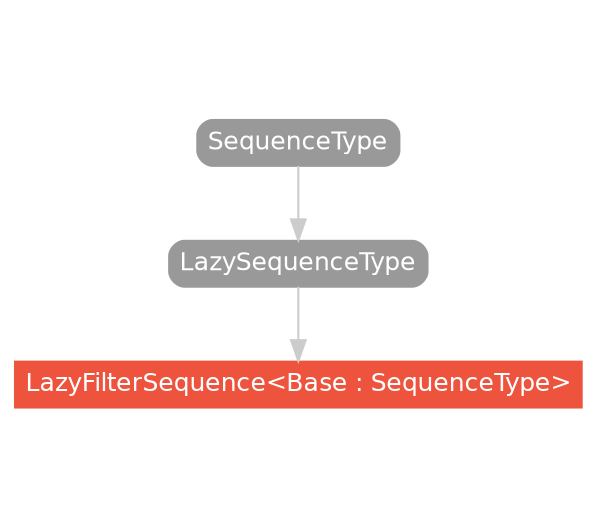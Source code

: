 strict digraph "LazyFilterSequence<Base : SequenceType> - Type Hierarchy - SwiftDoc.org" {
    pad="0.1,0.8"
    node [shape=box, style="filled,rounded", color="#999999", fillcolor="#999999", fontcolor=white, fontname=Helvetica, fontnames="Helvetica,sansserif", fontsize=12, margin="0.07,0.05", height="0.3"]
    edge [color="#cccccc"]
    "LazyFilterSequence<Base : SequenceType>" [URL="/type/LazyFilterSequence/", style="filled", fillcolor="#ee543d", color="#ee543d"]
    "LazySequenceType" [URL="/protocol/LazySequenceType/hierarchy/"]
    "SequenceType" [URL="/protocol/SequenceType/hierarchy/"]    "LazySequenceType" -> "LazyFilterSequence<Base : SequenceType>"
    "SequenceType" -> "LazySequenceType"
    subgraph Types {
        rank = max; "LazyFilterSequence<Base : SequenceType>";
    }
}